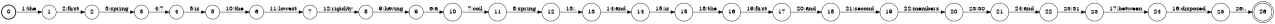 digraph FST {
rankdir = LR;
size = "8.5,11";
label = "";
center = 1;
orientation = Portrait;
ranksep = "0.4";
nodesep = "0.25";
0 [label = "0", shape = circle, style = bold, fontsize = 14]
	0 -> 1 [label = "1:the", fontsize = 14];
1 [label = "1", shape = circle, style = solid, fontsize = 14]
	1 -> 2 [label = "2:first", fontsize = 14];
2 [label = "2", shape = circle, style = solid, fontsize = 14]
	2 -> 3 [label = "3:spring", fontsize = 14];
3 [label = "3", shape = circle, style = solid, fontsize = 14]
	3 -> 4 [label = "4:7", fontsize = 14];
4 [label = "4", shape = circle, style = solid, fontsize = 14]
	4 -> 5 [label = "5:is", fontsize = 14];
5 [label = "5", shape = circle, style = solid, fontsize = 14]
	5 -> 6 [label = "10:the", fontsize = 14];
6 [label = "6", shape = circle, style = solid, fontsize = 14]
	6 -> 7 [label = "11:lowest", fontsize = 14];
7 [label = "7", shape = circle, style = solid, fontsize = 14]
	7 -> 8 [label = "12:rigidity", fontsize = 14];
8 [label = "8", shape = circle, style = solid, fontsize = 14]
	8 -> 9 [label = "9:having", fontsize = 14];
9 [label = "9", shape = circle, style = solid, fontsize = 14]
	9 -> 10 [label = "6:a", fontsize = 14];
10 [label = "10", shape = circle, style = solid, fontsize = 14]
	10 -> 11 [label = "7:coil", fontsize = 14];
11 [label = "11", shape = circle, style = solid, fontsize = 14]
	11 -> 12 [label = "8:spring", fontsize = 14];
12 [label = "12", shape = circle, style = solid, fontsize = 14]
	12 -> 13 [label = "13:,", fontsize = 14];
13 [label = "13", shape = circle, style = solid, fontsize = 14]
	13 -> 14 [label = "14:and", fontsize = 14];
14 [label = "14", shape = circle, style = solid, fontsize = 14]
	14 -> 15 [label = "15:is", fontsize = 14];
15 [label = "15", shape = circle, style = solid, fontsize = 14]
	15 -> 16 [label = "18:the", fontsize = 14];
16 [label = "16", shape = circle, style = solid, fontsize = 14]
	16 -> 17 [label = "19:first", fontsize = 14];
17 [label = "17", shape = circle, style = solid, fontsize = 14]
	17 -> 18 [label = "20:and", fontsize = 14];
18 [label = "18", shape = circle, style = solid, fontsize = 14]
	18 -> 19 [label = "21:second", fontsize = 14];
19 [label = "19", shape = circle, style = solid, fontsize = 14]
	19 -> 20 [label = "22:members", fontsize = 14];
20 [label = "20", shape = circle, style = solid, fontsize = 14]
	20 -> 21 [label = "23:30", fontsize = 14];
21 [label = "21", shape = circle, style = solid, fontsize = 14]
	21 -> 22 [label = "24:and", fontsize = 14];
22 [label = "22", shape = circle, style = solid, fontsize = 14]
	22 -> 23 [label = "25:31", fontsize = 14];
23 [label = "23", shape = circle, style = solid, fontsize = 14]
	23 -> 24 [label = "17:between", fontsize = 14];
24 [label = "24", shape = circle, style = solid, fontsize = 14]
	24 -> 25 [label = "16:disposed", fontsize = 14];
25 [label = "25", shape = circle, style = solid, fontsize = 14]
	25 -> 26 [label = "26:.", fontsize = 14];
26 [label = "26", shape = doublecircle, style = solid, fontsize = 14]
}
